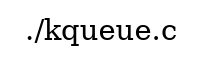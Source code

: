 digraph GRAPH_0 {

  // Generated by Graph::Easy 0.76 at Thu Jan 25 07:04:09 2024

  edge [ arrowhead=normal ];
  graph [ label="./kqueue.c", labelloc=top ];
  node [
    fillcolor=white,
    fontsize=11,
    shape=box,
    style=filled ];


}
